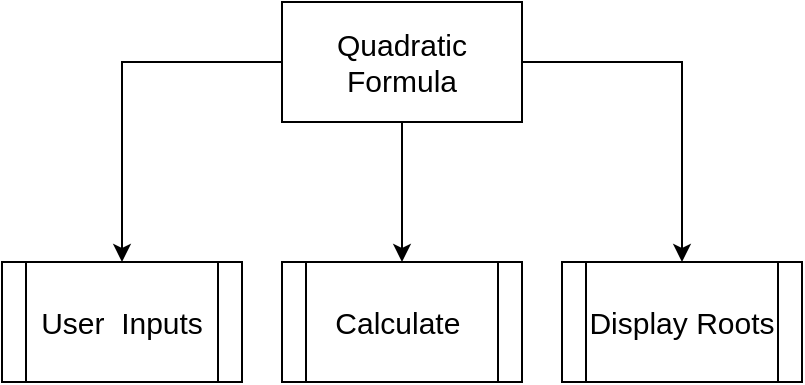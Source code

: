 <mxfile version="22.1.11" type="github">
  <diagram id="C5RBs43oDa-KdzZeNtuy" name="Page-1">
    <mxGraphModel dx="866" dy="454" grid="1" gridSize="10" guides="1" tooltips="1" connect="1" arrows="1" fold="1" page="1" pageScale="1" pageWidth="850" pageHeight="1100" math="0" shadow="0">
      <root>
        <mxCell id="WIyWlLk6GJQsqaUBKTNV-0" />
        <mxCell id="WIyWlLk6GJQsqaUBKTNV-1" parent="WIyWlLk6GJQsqaUBKTNV-0" />
        <mxCell id="I_6UBjQvkkelprc3xHfG-9" value="" style="edgeStyle=orthogonalEdgeStyle;rounded=0;orthogonalLoop=1;jettySize=auto;html=1;fontSize=15;exitX=1;exitY=0.5;exitDx=0;exitDy=0;" parent="WIyWlLk6GJQsqaUBKTNV-1" source="I_6UBjQvkkelprc3xHfG-0" target="I_6UBjQvkkelprc3xHfG-6" edge="1">
          <mxGeometry relative="1" as="geometry">
            <mxPoint x="790" y="-10" as="sourcePoint" />
          </mxGeometry>
        </mxCell>
        <mxCell id="1tqChW0Kw4J-UJkb-zd9-0" value="" style="edgeStyle=orthogonalEdgeStyle;rounded=0;orthogonalLoop=1;jettySize=auto;html=1;fontSize=15;" edge="1" parent="WIyWlLk6GJQsqaUBKTNV-1" source="I_6UBjQvkkelprc3xHfG-0" target="I_6UBjQvkkelprc3xHfG-83">
          <mxGeometry relative="1" as="geometry" />
        </mxCell>
        <mxCell id="1tqChW0Kw4J-UJkb-zd9-1" value="" style="edgeStyle=orthogonalEdgeStyle;rounded=0;orthogonalLoop=1;jettySize=auto;html=1;fontSize=15;" edge="1" parent="WIyWlLk6GJQsqaUBKTNV-1" source="I_6UBjQvkkelprc3xHfG-0" target="I_6UBjQvkkelprc3xHfG-5">
          <mxGeometry relative="1" as="geometry" />
        </mxCell>
        <mxCell id="I_6UBjQvkkelprc3xHfG-0" value="Quadratic Formula" style="rounded=0;whiteSpace=wrap;html=1;fontSize=15;" parent="WIyWlLk6GJQsqaUBKTNV-1" vertex="1">
          <mxGeometry x="360" y="240" width="120" height="60" as="geometry" />
        </mxCell>
        <mxCell id="I_6UBjQvkkelprc3xHfG-5" value="User&amp;nbsp; Inputs" style="shape=process;whiteSpace=wrap;html=1;backgroundOutline=1;fontSize=15;" parent="WIyWlLk6GJQsqaUBKTNV-1" vertex="1">
          <mxGeometry x="220" y="370" width="120" height="60" as="geometry" />
        </mxCell>
        <mxCell id="I_6UBjQvkkelprc3xHfG-6" value="Display Roots" style="shape=process;whiteSpace=wrap;html=1;backgroundOutline=1;fontSize=15;" parent="WIyWlLk6GJQsqaUBKTNV-1" vertex="1">
          <mxGeometry x="500" y="370" width="120" height="60" as="geometry" />
        </mxCell>
        <mxCell id="I_6UBjQvkkelprc3xHfG-83" value="Calculate&amp;nbsp;" style="shape=process;whiteSpace=wrap;html=1;backgroundOutline=1;fontSize=15;" parent="WIyWlLk6GJQsqaUBKTNV-1" vertex="1">
          <mxGeometry x="360" y="370" width="120" height="60" as="geometry" />
        </mxCell>
      </root>
    </mxGraphModel>
  </diagram>
</mxfile>
